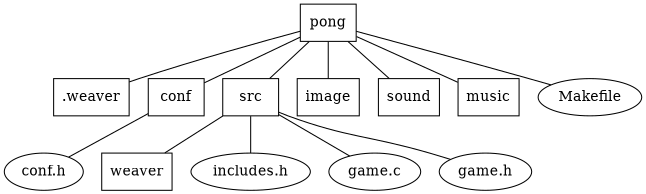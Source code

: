graph{
        size="4.3,7.1!"
	pong[shape=box];
	".weaver"[shape=box];
	conf[shape=box];
	src[shape=box];
	image[shape=box];
	sound[shape=box];
	music[shape=box];
	weaver[shape=box];

	pong -- ".weaver";
	pong -- conf;
	pong -- src;
	pong -- image;
	pong -- sound;
	pong -- music;
	pong -- Makefile;

	conf -- "conf.h";

	src -- weaver;
	src -- "includes.h"
	src -- "game.c"
	src -- "game.h"
}